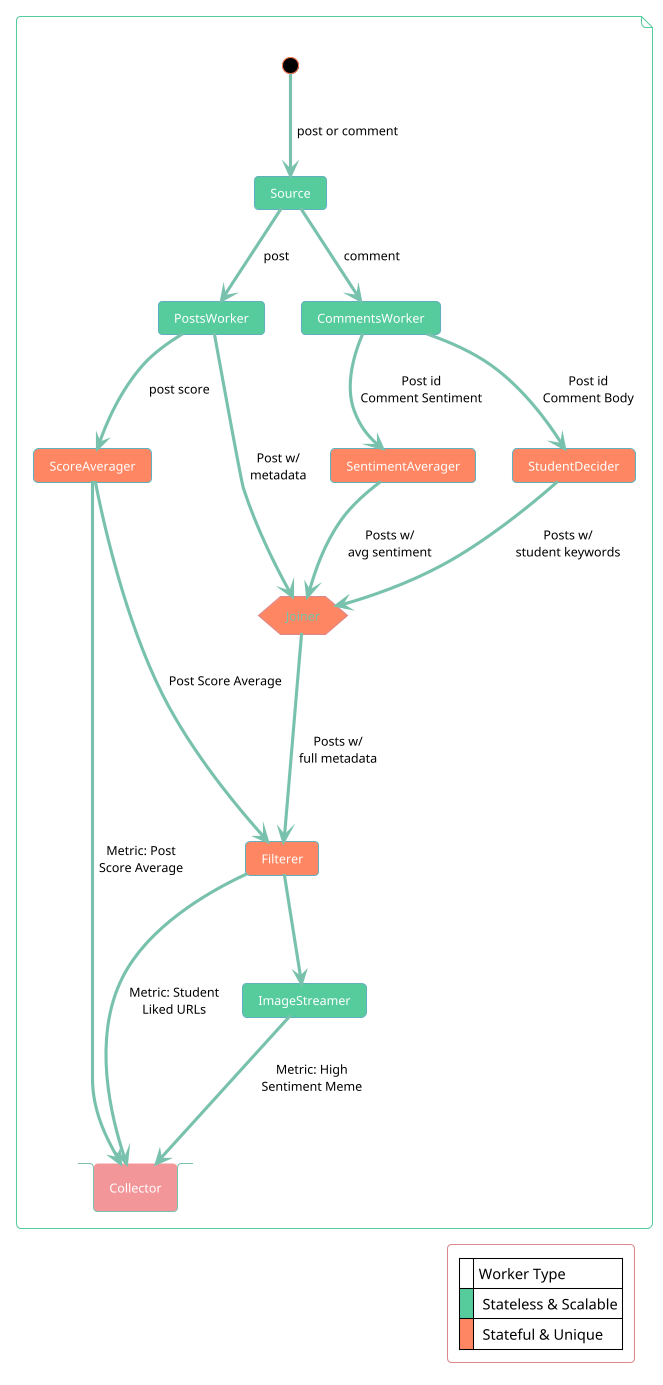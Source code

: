 @startuml
!theme minty
skinparam arrowfontcolor black
skinparam actorbackgroundcolor transparent
skinparam actorfontcolor black
skinparam legendbackgroundcolor transparent
skinparam filebordercolor #56cc9d
skinparam filebackgroundcolor transparent
skinparam legendfontcolor black

<style>
startsty {
  BackgroundColor #6cc3d5
}
</style>

file {
  interface start #black [
  ]
  stack Collector #f3969a [
  Collector
  ]
  card Source #56cc9d
  card PostsWorker #56cc9d
  card CommentsWorker #56cc9d
  card ImageStreamer #56cc9d
  card ScoreAverager #ff8662
  card SentimentAverager #ff8662
  hexagon Joiner #ff8662
  card Filterer #ff8662
  card StudentDecider #ff8662

  start -down-> Source: post or comment
  Source -down-> PostsWorker: post
  Source -down-> CommentsWorker: comment
  PostsWorker -down-> ScoreAverager: post score
  CommentsWorker -down-> SentimentAverager: Post id\nComment Sentiment
  CommentsWorker -down-> StudentDecider: Post id\nComment Body
  PostsWorker -down-> Joiner: Post w/\nmetadata
  SentimentAverager -down-> Joiner: Posts w/\navg sentiment
  StudentDecider -down-> Joiner: Posts w/\nstudent keywords
  Joiner -down-> Filterer: Posts w/\nfull metadata
  Filterer -down-> ImageStreamer
  ScoreAverager --down--> Filterer: Post Score Average
  ScoreAverager --down--> Collector: Metric: Post\nScore Average
  ImageStreamer -down-> Collector: Metric: High\nSentiment Meme
  Filterer --down--> Collector: Metric: Student\nLiked URLs
}

legend bottom right
    |= |Worker Type|
    |<#56cc9d>| Stateless & Scalable|
    |<#ff8662>| Stateful & Unique|
endlegend

@enduml
